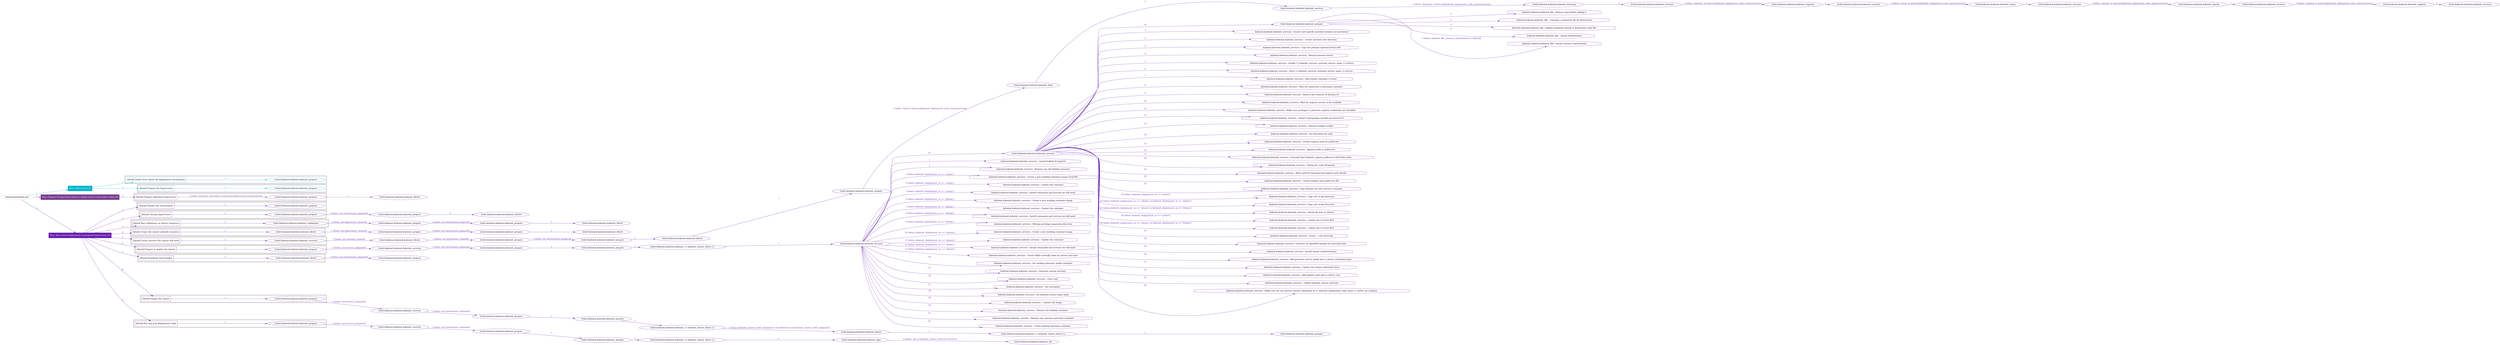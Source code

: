digraph {
	graph [concentrate=true ordering=in rankdir=LR ratio=fill]
	edge [esep=5 sep=10]
	"kubeinit/playbook.yml" [id=root_node style=dotted]
	play_c9a7e753 [label="Play: Initial setup (1)" color="#02b7ca" fontcolor="#ffffff" id=play_c9a7e753 shape=box style=filled tooltip=localhost]
	"kubeinit/playbook.yml" -> play_c9a7e753 [label="1 " color="#02b7ca" fontcolor="#02b7ca" id=edge_22a4cf84 labeltooltip="1 " tooltip="1 "]
	subgraph "kubeinit.kubeinit.kubeinit_prepare" {
		role_32b5db6a [label="[role] kubeinit.kubeinit.kubeinit_prepare" color="#02b7ca" id=role_32b5db6a tooltip="kubeinit.kubeinit.kubeinit_prepare"]
	}
	subgraph "kubeinit.kubeinit.kubeinit_prepare" {
		role_e824f3ed [label="[role] kubeinit.kubeinit.kubeinit_prepare" color="#02b7ca" id=role_e824f3ed tooltip="kubeinit.kubeinit.kubeinit_prepare"]
	}
	subgraph "Play: Initial setup (1)" {
		play_c9a7e753 -> block_ed2a7073 [label=1 color="#02b7ca" fontcolor="#02b7ca" id=edge_025d11c4 labeltooltip=1 tooltip=1]
		subgraph cluster_block_ed2a7073 {
			block_ed2a7073 [label="[block] Gather facts about the deployment environment" color="#02b7ca" id=block_ed2a7073 labeltooltip="Gather facts about the deployment environment" shape=box tooltip="Gather facts about the deployment environment"]
			block_ed2a7073 -> role_32b5db6a [label="1 " color="#02b7ca" fontcolor="#02b7ca" id=edge_879e8c40 labeltooltip="1 " tooltip="1 "]
		}
		play_c9a7e753 -> block_0bb74eaa [label=2 color="#02b7ca" fontcolor="#02b7ca" id=edge_4d66190a labeltooltip=2 tooltip=2]
		subgraph cluster_block_0bb74eaa {
			block_0bb74eaa [label="[block] Prepare the hypervisors" color="#02b7ca" id=block_0bb74eaa labeltooltip="Prepare the hypervisors" shape=box tooltip="Prepare the hypervisors"]
			block_0bb74eaa -> role_e824f3ed [label="1 " color="#02b7ca" fontcolor="#02b7ca" id=edge_94f58400 labeltooltip="1 " tooltip="1 "]
		}
	}
	play_1d9614a9 [label="Play: Prepare all hypervisor hosts to deploy service and cluster nodes (0)" color="#793e8e" fontcolor="#ffffff" id=play_1d9614a9 shape=box style=filled tooltip="Play: Prepare all hypervisor hosts to deploy service and cluster nodes (0)"]
	"kubeinit/playbook.yml" -> play_1d9614a9 [label="2 " color="#793e8e" fontcolor="#793e8e" id=edge_48a839f7 labeltooltip="2 " tooltip="2 "]
	subgraph "kubeinit.kubeinit.kubeinit_libvirt" {
		role_b5c19a79 [label="[role] kubeinit.kubeinit.kubeinit_libvirt" color="#793e8e" id=role_b5c19a79 tooltip="kubeinit.kubeinit.kubeinit_libvirt"]
	}
	subgraph "kubeinit.kubeinit.kubeinit_prepare" {
		role_8b35e257 [label="[role] kubeinit.kubeinit.kubeinit_prepare" color="#793e8e" id=role_8b35e257 tooltip="kubeinit.kubeinit.kubeinit_prepare"]
		role_8b35e257 -> role_b5c19a79 [label="1 " color="#793e8e" fontcolor="#793e8e" id=edge_ac1471c4 labeltooltip="1 " tooltip="1 "]
	}
	subgraph "Play: Prepare all hypervisor hosts to deploy service and cluster nodes (0)" {
		play_1d9614a9 -> block_01bad6a5 [label=1 color="#793e8e" fontcolor="#793e8e" id=edge_16ef8e80 labeltooltip=1 tooltip=1]
		subgraph cluster_block_01bad6a5 {
			block_01bad6a5 [label="[block] Prepare individual hypervisors" color="#793e8e" id=block_01bad6a5 labeltooltip="Prepare individual hypervisors" shape=box tooltip="Prepare individual hypervisors"]
			block_01bad6a5 -> role_8b35e257 [label="1 [when: inventory_hostname in hostvars['kubeinit-facts'].hypervisors]" color="#793e8e" fontcolor="#793e8e" id=edge_beedca5d labeltooltip="1 [when: inventory_hostname in hostvars['kubeinit-facts'].hypervisors]" tooltip="1 [when: inventory_hostname in hostvars['kubeinit-facts'].hypervisors]"]
		}
	}
	play_45fc9db3 [label="Play: Run cluster deployment on prepared hypervisors (1)" color="#671fad" fontcolor="#ffffff" id=play_45fc9db3 shape=box style=filled tooltip=localhost]
	"kubeinit/playbook.yml" -> play_45fc9db3 [label="3 " color="#671fad" fontcolor="#671fad" id=edge_23a81df7 labeltooltip="3 " tooltip="3 "]
	subgraph "kubeinit.kubeinit.kubeinit_prepare" {
		role_1ca0b8ec [label="[role] kubeinit.kubeinit.kubeinit_prepare" color="#671fad" id=role_1ca0b8ec tooltip="kubeinit.kubeinit.kubeinit_prepare"]
	}
	subgraph "kubeinit.kubeinit.kubeinit_libvirt" {
		role_e72a5c79 [label="[role] kubeinit.kubeinit.kubeinit_libvirt" color="#671fad" id=role_e72a5c79 tooltip="kubeinit.kubeinit.kubeinit_libvirt"]
	}
	subgraph "kubeinit.kubeinit.kubeinit_prepare" {
		role_2e097b22 [label="[role] kubeinit.kubeinit.kubeinit_prepare" color="#671fad" id=role_2e097b22 tooltip="kubeinit.kubeinit.kubeinit_prepare"]
		role_2e097b22 -> role_e72a5c79 [label="1 " color="#671fad" fontcolor="#671fad" id=edge_2875ac02 labeltooltip="1 " tooltip="1 "]
	}
	subgraph "kubeinit.kubeinit.kubeinit_prepare" {
		role_42982c76 [label="[role] kubeinit.kubeinit.kubeinit_prepare" color="#671fad" id=role_42982c76 tooltip="kubeinit.kubeinit.kubeinit_prepare"]
		role_42982c76 -> role_2e097b22 [label="1 [when: not environment_prepared]" color="#671fad" fontcolor="#671fad" id=edge_465030a4 labeltooltip="1 [when: not environment_prepared]" tooltip="1 [when: not environment_prepared]"]
	}
	subgraph "kubeinit.kubeinit.kubeinit_libvirt" {
		role_36bc691c [label="[role] kubeinit.kubeinit.kubeinit_libvirt" color="#671fad" id=role_36bc691c tooltip="kubeinit.kubeinit.kubeinit_libvirt"]
	}
	subgraph "kubeinit.kubeinit.kubeinit_prepare" {
		role_b15bdc5d [label="[role] kubeinit.kubeinit.kubeinit_prepare" color="#671fad" id=role_b15bdc5d tooltip="kubeinit.kubeinit.kubeinit_prepare"]
		role_b15bdc5d -> role_36bc691c [label="1 " color="#671fad" fontcolor="#671fad" id=edge_cb0fc59f labeltooltip="1 " tooltip="1 "]
	}
	subgraph "kubeinit.kubeinit.kubeinit_prepare" {
		role_97f2e773 [label="[role] kubeinit.kubeinit.kubeinit_prepare" color="#671fad" id=role_97f2e773 tooltip="kubeinit.kubeinit.kubeinit_prepare"]
		role_97f2e773 -> role_b15bdc5d [label="1 [when: not environment_prepared]" color="#671fad" fontcolor="#671fad" id=edge_fe10c84c labeltooltip="1 [when: not environment_prepared]" tooltip="1 [when: not environment_prepared]"]
	}
	subgraph "kubeinit.kubeinit.kubeinit_validations" {
		role_19acba3b [label="[role] kubeinit.kubeinit.kubeinit_validations" color="#671fad" id=role_19acba3b tooltip="kubeinit.kubeinit.kubeinit_validations"]
		role_19acba3b -> role_97f2e773 [label="1 [when: not hypervisors_cleaned]" color="#671fad" fontcolor="#671fad" id=edge_ac0c2a63 labeltooltip="1 [when: not hypervisors_cleaned]" tooltip="1 [when: not hypervisors_cleaned]"]
	}
	subgraph "kubeinit.kubeinit.kubeinit_libvirt" {
		role_861139e8 [label="[role] kubeinit.kubeinit.kubeinit_libvirt" color="#671fad" id=role_861139e8 tooltip="kubeinit.kubeinit.kubeinit_libvirt"]
	}
	subgraph "kubeinit.kubeinit.kubeinit_prepare" {
		role_fb33d827 [label="[role] kubeinit.kubeinit.kubeinit_prepare" color="#671fad" id=role_fb33d827 tooltip="kubeinit.kubeinit.kubeinit_prepare"]
		role_fb33d827 -> role_861139e8 [label="1 " color="#671fad" fontcolor="#671fad" id=edge_03873b76 labeltooltip="1 " tooltip="1 "]
	}
	subgraph "kubeinit.kubeinit.kubeinit_prepare" {
		role_c06e8167 [label="[role] kubeinit.kubeinit.kubeinit_prepare" color="#671fad" id=role_c06e8167 tooltip="kubeinit.kubeinit.kubeinit_prepare"]
		role_c06e8167 -> role_fb33d827 [label="1 [when: not environment_prepared]" color="#671fad" fontcolor="#671fad" id=edge_543b1e3e labeltooltip="1 [when: not environment_prepared]" tooltip="1 [when: not environment_prepared]"]
	}
	subgraph "kubeinit.kubeinit.kubeinit_libvirt" {
		role_ae6094fd [label="[role] kubeinit.kubeinit.kubeinit_libvirt" color="#671fad" id=role_ae6094fd tooltip="kubeinit.kubeinit.kubeinit_libvirt"]
		role_ae6094fd -> role_c06e8167 [label="1 [when: not hypervisors_cleaned]" color="#671fad" fontcolor="#671fad" id=edge_550b703d labeltooltip="1 [when: not hypervisors_cleaned]" tooltip="1 [when: not hypervisors_cleaned]"]
	}
	subgraph "kubeinit.kubeinit.kubeinit_services" {
		role_6455088c [label="[role] kubeinit.kubeinit.kubeinit_services" color="#671fad" id=role_6455088c tooltip="kubeinit.kubeinit.kubeinit_services"]
	}
	subgraph "kubeinit.kubeinit.kubeinit_registry" {
		role_4a07a0cd [label="[role] kubeinit.kubeinit.kubeinit_registry" color="#671fad" id=role_4a07a0cd tooltip="kubeinit.kubeinit.kubeinit_registry"]
		role_4a07a0cd -> role_6455088c [label="1 " color="#671fad" fontcolor="#671fad" id=edge_0d00ec28 labeltooltip="1 " tooltip="1 "]
	}
	subgraph "kubeinit.kubeinit.kubeinit_services" {
		role_e9b4d753 [label="[role] kubeinit.kubeinit.kubeinit_services" color="#671fad" id=role_e9b4d753 tooltip="kubeinit.kubeinit.kubeinit_services"]
		role_e9b4d753 -> role_4a07a0cd [label="1 [when: 'registry' in hostvars[kubeinit_deployment_node_name].services]" color="#671fad" fontcolor="#671fad" id=edge_0d1e4dde labeltooltip="1 [when: 'registry' in hostvars[kubeinit_deployment_node_name].services]" tooltip="1 [when: 'registry' in hostvars[kubeinit_deployment_node_name].services]"]
	}
	subgraph "kubeinit.kubeinit.kubeinit_apache" {
		role_248563d9 [label="[role] kubeinit.kubeinit.kubeinit_apache" color="#671fad" id=role_248563d9 tooltip="kubeinit.kubeinit.kubeinit_apache"]
		role_248563d9 -> role_e9b4d753 [label="1 " color="#671fad" fontcolor="#671fad" id=edge_f0c1f9a0 labeltooltip="1 " tooltip="1 "]
	}
	subgraph "kubeinit.kubeinit.kubeinit_services" {
		role_66da89ed [label="[role] kubeinit.kubeinit.kubeinit_services" color="#671fad" id=role_66da89ed tooltip="kubeinit.kubeinit.kubeinit_services"]
		role_66da89ed -> role_248563d9 [label="1 [when: 'apache' in hostvars[kubeinit_deployment_node_name].services]" color="#671fad" fontcolor="#671fad" id=edge_9d110d35 labeltooltip="1 [when: 'apache' in hostvars[kubeinit_deployment_node_name].services]" tooltip="1 [when: 'apache' in hostvars[kubeinit_deployment_node_name].services]"]
	}
	subgraph "kubeinit.kubeinit.kubeinit_nexus" {
		role_84040eeb [label="[role] kubeinit.kubeinit.kubeinit_nexus" color="#671fad" id=role_84040eeb tooltip="kubeinit.kubeinit.kubeinit_nexus"]
		role_84040eeb -> role_66da89ed [label="1 " color="#671fad" fontcolor="#671fad" id=edge_f67bc05b labeltooltip="1 " tooltip="1 "]
	}
	subgraph "kubeinit.kubeinit.kubeinit_services" {
		role_f97003d6 [label="[role] kubeinit.kubeinit.kubeinit_services" color="#671fad" id=role_f97003d6 tooltip="kubeinit.kubeinit.kubeinit_services"]
		role_f97003d6 -> role_84040eeb [label="1 [when: 'nexus' in hostvars[kubeinit_deployment_node_name].services]" color="#671fad" fontcolor="#671fad" id=edge_8e3d7877 labeltooltip="1 [when: 'nexus' in hostvars[kubeinit_deployment_node_name].services]" tooltip="1 [when: 'nexus' in hostvars[kubeinit_deployment_node_name].services]"]
	}
	subgraph "kubeinit.kubeinit.kubeinit_haproxy" {
		role_c3d9c337 [label="[role] kubeinit.kubeinit.kubeinit_haproxy" color="#671fad" id=role_c3d9c337 tooltip="kubeinit.kubeinit.kubeinit_haproxy"]
		role_c3d9c337 -> role_f97003d6 [label="1 " color="#671fad" fontcolor="#671fad" id=edge_13af2e58 labeltooltip="1 " tooltip="1 "]
	}
	subgraph "kubeinit.kubeinit.kubeinit_services" {
		role_f26b1158 [label="[role] kubeinit.kubeinit.kubeinit_services" color="#671fad" id=role_f26b1158 tooltip="kubeinit.kubeinit.kubeinit_services"]
		role_f26b1158 -> role_c3d9c337 [label="1 [when: 'haproxy' in hostvars[kubeinit_deployment_node_name].services]" color="#671fad" fontcolor="#671fad" id=edge_2efd942e labeltooltip="1 [when: 'haproxy' in hostvars[kubeinit_deployment_node_name].services]" tooltip="1 [when: 'haproxy' in hostvars[kubeinit_deployment_node_name].services]"]
	}
	subgraph "kubeinit.kubeinit.kubeinit_dnsmasq" {
		role_4faf1ef5 [label="[role] kubeinit.kubeinit.kubeinit_dnsmasq" color="#671fad" id=role_4faf1ef5 tooltip="kubeinit.kubeinit.kubeinit_dnsmasq"]
		role_4faf1ef5 -> role_f26b1158 [label="1 " color="#671fad" fontcolor="#671fad" id=edge_758f457d labeltooltip="1 " tooltip="1 "]
	}
	subgraph "kubeinit.kubeinit.kubeinit_services" {
		role_a0c2ea4c [label="[role] kubeinit.kubeinit.kubeinit_services" color="#671fad" id=role_a0c2ea4c tooltip="kubeinit.kubeinit.kubeinit_services"]
		role_a0c2ea4c -> role_4faf1ef5 [label="1 [when: 'dnsmasq' in hostvars[kubeinit_deployment_node_name].services]" color="#671fad" fontcolor="#671fad" id=edge_160f972c labeltooltip="1 [when: 'dnsmasq' in hostvars[kubeinit_deployment_node_name].services]" tooltip="1 [when: 'dnsmasq' in hostvars[kubeinit_deployment_node_name].services]"]
	}
	subgraph "kubeinit.kubeinit.kubeinit_bind" {
		role_dd0577b7 [label="[role] kubeinit.kubeinit.kubeinit_bind" color="#671fad" id=role_dd0577b7 tooltip="kubeinit.kubeinit.kubeinit_bind"]
		role_dd0577b7 -> role_a0c2ea4c [label="1 " color="#671fad" fontcolor="#671fad" id=edge_546b1786 labeltooltip="1 " tooltip="1 "]
	}
	subgraph "kubeinit.kubeinit.kubeinit_prepare" {
		role_d100639d [label="[role] kubeinit.kubeinit.kubeinit_prepare" color="#671fad" id=role_d100639d tooltip="kubeinit.kubeinit.kubeinit_prepare"]
		role_d100639d -> role_dd0577b7 [label="1 [when: 'bind' in hostvars[kubeinit_deployment_node_name].services]" color="#671fad" fontcolor="#671fad" id=edge_6ba6ddbf labeltooltip="1 [when: 'bind' in hostvars[kubeinit_deployment_node_name].services]" tooltip="1 [when: 'bind' in hostvars[kubeinit_deployment_node_name].services]"]
	}
	subgraph "kubeinit.kubeinit.kubeinit_libvirt" {
		role_2c79829e [label="[role] kubeinit.kubeinit.kubeinit_libvirt" color="#671fad" id=role_2c79829e tooltip="kubeinit.kubeinit.kubeinit_libvirt"]
		role_2c79829e -> role_d100639d [label="1 " color="#671fad" fontcolor="#671fad" id=edge_5d142b70 labeltooltip="1 " tooltip="1 "]
	}
	subgraph "kubeinit.kubeinit.kubeinit_prepare" {
		role_8bdacea9 [label="[role] kubeinit.kubeinit.kubeinit_prepare" color="#671fad" id=role_8bdacea9 tooltip="kubeinit.kubeinit.kubeinit_prepare"]
		role_8bdacea9 -> role_2c79829e [label="1 " color="#671fad" fontcolor="#671fad" id=edge_14ee55b0 labeltooltip="1 " tooltip="1 "]
	}
	subgraph "kubeinit.kubeinit.kubeinit_prepare" {
		role_706846ec [label="[role] kubeinit.kubeinit.kubeinit_prepare" color="#671fad" id=role_706846ec tooltip="kubeinit.kubeinit.kubeinit_prepare"]
		role_706846ec -> role_8bdacea9 [label="1 [when: not environment_prepared]" color="#671fad" fontcolor="#671fad" id=edge_5ee22032 labeltooltip="1 [when: not environment_prepared]" tooltip="1 [when: not environment_prepared]"]
	}
	subgraph "kubeinit.kubeinit.kubeinit_libvirt" {
		role_24b1a3c5 [label="[role] kubeinit.kubeinit.kubeinit_libvirt" color="#671fad" id=role_24b1a3c5 tooltip="kubeinit.kubeinit.kubeinit_libvirt"]
		role_24b1a3c5 -> role_706846ec [label="1 [when: not hypervisors_cleaned]" color="#671fad" fontcolor="#671fad" id=edge_a6350ea6 labeltooltip="1 [when: not hypervisors_cleaned]" tooltip="1 [when: not hypervisors_cleaned]"]
	}
	subgraph "kubeinit.kubeinit.kubeinit_services" {
		role_4b454cde [label="[role] kubeinit.kubeinit.kubeinit_services" color="#671fad" id=role_4b454cde tooltip="kubeinit.kubeinit.kubeinit_services"]
		role_4b454cde -> role_24b1a3c5 [label="1 [when: not network_created]" color="#671fad" fontcolor="#671fad" id=edge_b03ad58d labeltooltip="1 [when: not network_created]" tooltip="1 [when: not network_created]"]
	}
	subgraph "kubeinit.kubeinit.kubeinit_prepare" {
		role_5b700eeb [label="[role] kubeinit.kubeinit.kubeinit_prepare" color="#671fad" id=role_5b700eeb tooltip="kubeinit.kubeinit.kubeinit_prepare"]
		task_f63a5389 [label="kubeinit.kubeinit.kubeinit_k8s : Remove repo before adding it" color="#671fad" id=task_f63a5389 shape=octagon tooltip="kubeinit.kubeinit.kubeinit_k8s : Remove repo before adding it"]
		role_5b700eeb -> task_f63a5389 [label="1 " color="#671fad" fontcolor="#671fad" id=edge_537f2b90 labeltooltip="1 " tooltip="1 "]
		task_8e81195a [label="kubeinit.kubeinit.kubeinit_k8s : Creating a repository file for Kubernetes" color="#671fad" id=task_8e81195a shape=octagon tooltip="kubeinit.kubeinit.kubeinit_k8s : Creating a repository file for Kubernetes"]
		role_5b700eeb -> task_8e81195a [label="2 " color="#671fad" fontcolor="#671fad" id=edge_d69f448f labeltooltip="2 " tooltip="2 "]
		task_0b43e73b [label="kubeinit.kubeinit.kubeinit_k8s : Adding repository details in Kubernetes repo file." color="#671fad" id=task_0b43e73b shape=octagon tooltip="kubeinit.kubeinit.kubeinit_k8s : Adding repository details in Kubernetes repo file."]
		role_5b700eeb -> task_0b43e73b [label="3 " color="#671fad" fontcolor="#671fad" id=edge_221f8094 labeltooltip="3 " tooltip="3 "]
		task_e1eef5ec [label="kubeinit.kubeinit.kubeinit_k8s : Install requirements" color="#671fad" id=task_e1eef5ec shape=octagon tooltip="kubeinit.kubeinit.kubeinit_k8s : Install requirements"]
		role_5b700eeb -> task_e1eef5ec [label="4 " color="#671fad" fontcolor="#671fad" id=edge_d72ce08d labeltooltip="4 " tooltip="4 "]
		task_7658b1eb [label="kubeinit.kubeinit.kubeinit_k8s : Install common requirements" color="#671fad" id=task_7658b1eb shape=octagon tooltip="kubeinit.kubeinit.kubeinit_k8s : Install common requirements"]
		role_5b700eeb -> task_7658b1eb [label="5 [when: kubeinit_k8s_common_dependencies is defined]" color="#671fad" fontcolor="#671fad" id=edge_6da26f66 labeltooltip="5 [when: kubeinit_k8s_common_dependencies is defined]" tooltip="5 [when: kubeinit_k8s_common_dependencies is defined]"]
	}
	subgraph "kubeinit.kubeinit.kubeinit_services" {
		role_f53e4368 [label="[role] kubeinit.kubeinit.kubeinit_services" color="#671fad" id=role_f53e4368 tooltip="kubeinit.kubeinit.kubeinit_services"]
		task_654e35fb [label="kubeinit.kubeinit.kubeinit_services : Ensure user specific systemd instance are persistent" color="#671fad" id=task_654e35fb shape=octagon tooltip="kubeinit.kubeinit.kubeinit_services : Ensure user specific systemd instance are persistent"]
		role_f53e4368 -> task_654e35fb [label="1 " color="#671fad" fontcolor="#671fad" id=edge_7aae2ef7 labeltooltip="1 " tooltip="1 "]
		task_77fef78a [label="kubeinit.kubeinit.kubeinit_services : Create systemd user directory" color="#671fad" id=task_77fef78a shape=octagon tooltip="kubeinit.kubeinit.kubeinit_services : Create systemd user directory"]
		role_f53e4368 -> task_77fef78a [label="2 " color="#671fad" fontcolor="#671fad" id=edge_0faaf194 labeltooltip="2 " tooltip="2 "]
		task_57d9d01e [label="kubeinit.kubeinit.kubeinit_services : Copy the podman systemd service file" color="#671fad" id=task_57d9d01e shape=octagon tooltip="kubeinit.kubeinit.kubeinit_services : Copy the podman systemd service file"]
		role_f53e4368 -> task_57d9d01e [label="3 " color="#671fad" fontcolor="#671fad" id=edge_db67eeca labeltooltip="3 " tooltip="3 "]
		task_7f7be9b6 [label="kubeinit.kubeinit.kubeinit_services : Reload systemd service" color="#671fad" id=task_7f7be9b6 shape=octagon tooltip="kubeinit.kubeinit.kubeinit_services : Reload systemd service"]
		role_f53e4368 -> task_7f7be9b6 [label="4 " color="#671fad" fontcolor="#671fad" id=edge_77df21ee labeltooltip="4 " tooltip="4 "]
		task_7595dc0a [label="kubeinit.kubeinit.kubeinit_services : Enable {{ kubeinit_services_systemd_service_name }}.service" color="#671fad" id=task_7595dc0a shape=octagon tooltip="kubeinit.kubeinit.kubeinit_services : Enable {{ kubeinit_services_systemd_service_name }}.service"]
		role_f53e4368 -> task_7595dc0a [label="5 " color="#671fad" fontcolor="#671fad" id=edge_855331ea labeltooltip="5 " tooltip="5 "]
		task_8416086b [label="kubeinit.kubeinit.kubeinit_services : Start {{ kubeinit_services_systemd_service_name }}.service" color="#671fad" id=task_8416086b shape=octagon tooltip="kubeinit.kubeinit.kubeinit_services : Start {{ kubeinit_services_systemd_service_name }}.service"]
		role_f53e4368 -> task_8416086b [label="6 " color="#671fad" fontcolor="#671fad" id=edge_5406960b labeltooltip="6 " tooltip="6 "]
		task_c3e205f1 [label="kubeinit.kubeinit.kubeinit_services : Add remote container to hosts" color="#671fad" id=task_c3e205f1 shape=octagon tooltip="kubeinit.kubeinit.kubeinit_services : Add remote container to hosts"]
		role_f53e4368 -> task_c3e205f1 [label="7 " color="#671fad" fontcolor="#671fad" id=edge_29fc2082 labeltooltip="7 " tooltip="7 "]
		task_e0b92f7b [label="kubeinit.kubeinit.kubeinit_services : Wait for connection to provision container" color="#671fad" id=task_e0b92f7b shape=octagon tooltip="kubeinit.kubeinit.kubeinit_services : Wait for connection to provision container"]
		role_f53e4368 -> task_e0b92f7b [label="8 " color="#671fad" fontcolor="#671fad" id=edge_64a52390 labeltooltip="8 " tooltip="8 "]
		task_e40053b0 [label="kubeinit.kubeinit.kubeinit_services : Read in the contents of domain.crt" color="#671fad" id=task_e40053b0 shape=octagon tooltip="kubeinit.kubeinit.kubeinit_services : Read in the contents of domain.crt"]
		role_f53e4368 -> task_e40053b0 [label="9 " color="#671fad" fontcolor="#671fad" id=edge_fb95bf79 labeltooltip="9 " tooltip="9 "]
		task_d8c4ddcb [label="kubeinit.kubeinit.kubeinit_services : Wait for registry service to be available" color="#671fad" id=task_d8c4ddcb shape=octagon tooltip="kubeinit.kubeinit.kubeinit_services : Wait for registry service to be available"]
		role_f53e4368 -> task_d8c4ddcb [label="10 " color="#671fad" fontcolor="#671fad" id=edge_4cd995bd labeltooltip="10 " tooltip="10 "]
		task_d0c6259c [label="kubeinit.kubeinit.kubeinit_services : Make sure packages to generate registry credentials are installed" color="#671fad" id=task_d0c6259c shape=octagon tooltip="kubeinit.kubeinit.kubeinit_services : Make sure packages to generate registry credentials are installed"]
		role_f53e4368 -> task_d0c6259c [label="11 " color="#671fad" fontcolor="#671fad" id=edge_6cf5d149 labeltooltip="11 " tooltip="11 "]
		task_e724b068 [label="kubeinit.kubeinit.kubeinit_services : Install cryptography, passlib and nexus3-cli" color="#671fad" id=task_e724b068 shape=octagon tooltip="kubeinit.kubeinit.kubeinit_services : Install cryptography, passlib and nexus3-cli"]
		role_f53e4368 -> task_e724b068 [label="12 " color="#671fad" fontcolor="#671fad" id=edge_1f1341d1 labeltooltip="12 " tooltip="12 "]
		task_42c538f7 [label="kubeinit.kubeinit.kubeinit_services : Remove nologin marker" color="#671fad" id=task_42c538f7 shape=octagon tooltip="kubeinit.kubeinit.kubeinit_services : Remove nologin marker"]
		role_f53e4368 -> task_42c538f7 [label="13 " color="#671fad" fontcolor="#671fad" id=edge_3ab9aeb8 labeltooltip="13 " tooltip="13 "]
		task_0eae59a2 [label="kubeinit.kubeinit.kubeinit_services : Set disconnected_auth" color="#671fad" id=task_0eae59a2 shape=octagon tooltip="kubeinit.kubeinit.kubeinit_services : Set disconnected_auth"]
		role_f53e4368 -> task_0eae59a2 [label="14 " color="#671fad" fontcolor="#671fad" id=edge_2f6f2f0d labeltooltip="14 " tooltip="14 "]
		task_7fcc1bb0 [label="kubeinit.kubeinit.kubeinit_services : Create registry auth for pullsecret" color="#671fad" id=task_7fcc1bb0 shape=octagon tooltip="kubeinit.kubeinit.kubeinit_services : Create registry auth for pullsecret"]
		role_f53e4368 -> task_7fcc1bb0 [label="15 " color="#671fad" fontcolor="#671fad" id=edge_2adc55f9 labeltooltip="15 " tooltip="15 "]
		task_c64e4cda [label="kubeinit.kubeinit.kubeinit_services : Append auths to pullsecret" color="#671fad" id=task_c64e4cda shape=octagon tooltip="kubeinit.kubeinit.kubeinit_services : Append auths to pullsecret"]
		role_f53e4368 -> task_c64e4cda [label="16 " color="#671fad" fontcolor="#671fad" id=edge_340c729c labeltooltip="16 " tooltip="16 "]
		task_db578451 [label="kubeinit.kubeinit.kubeinit_services : Override final kubeinit_registry_pullsecret with both auths" color="#671fad" id=task_db578451 shape=octagon tooltip="kubeinit.kubeinit.kubeinit_services : Override final kubeinit_registry_pullsecret with both auths"]
		role_f53e4368 -> task_db578451 [label="17 " color="#671fad" fontcolor="#671fad" id=edge_6c9c64f5 labeltooltip="17 " tooltip="17 "]
		task_680c9c70 [label="kubeinit.kubeinit.kubeinit_services : Debug the creds dictionary" color="#671fad" id=task_680c9c70 shape=octagon tooltip="kubeinit.kubeinit.kubeinit_services : Debug the creds dictionary"]
		role_f53e4368 -> task_680c9c70 [label="18 " color="#671fad" fontcolor="#671fad" id=edge_212a1488 labeltooltip="18 " tooltip="18 "]
		task_674ac128 [label="kubeinit.kubeinit.kubeinit_services : Write auth for disconnected registry auth details" color="#671fad" id=task_674ac128 shape=octagon tooltip="kubeinit.kubeinit.kubeinit_services : Write auth for disconnected registry auth details"]
		role_f53e4368 -> task_674ac128 [label="19 " color="#671fad" fontcolor="#671fad" id=edge_8d483989 labeltooltip="19 " tooltip="19 "]
		task_dff0c9af [label="kubeinit.kubeinit.kubeinit_services : Create registry auth pullsecret file" color="#671fad" id=task_dff0c9af shape=octagon tooltip="kubeinit.kubeinit.kubeinit_services : Create registry auth pullsecret file"]
		role_f53e4368 -> task_dff0c9af [label="20 " color="#671fad" fontcolor="#671fad" id=edge_68f41269 labeltooltip="20 " tooltip="20 "]
		task_adebe6b3 [label="kubeinit.kubeinit.kubeinit_services : Copy domain cert into services container" color="#671fad" id=task_adebe6b3 shape=octagon tooltip="kubeinit.kubeinit.kubeinit_services : Copy domain cert into services container"]
		role_f53e4368 -> task_adebe6b3 [label="21 " color="#671fad" fontcolor="#671fad" id=edge_282b666c labeltooltip="21 " tooltip="21 "]
		task_0cc8cc75 [label="kubeinit.kubeinit.kubeinit_services : Copy cert to pki directory" color="#671fad" id=task_0cc8cc75 shape=octagon tooltip="kubeinit.kubeinit.kubeinit_services : Copy cert to pki directory"]
		role_f53e4368 -> task_0cc8cc75 [label="22 [when: kubeinit_deployment_os == 'centos']" color="#671fad" fontcolor="#671fad" id=edge_ecdd0e8e labeltooltip="22 [when: kubeinit_deployment_os == 'centos']" tooltip="22 [when: kubeinit_deployment_os == 'centos']"]
		task_7104f785 [label="kubeinit.kubeinit.kubeinit_services : Copy cert to pki directory" color="#671fad" id=task_7104f785 shape=octagon tooltip="kubeinit.kubeinit.kubeinit_services : Copy cert to pki directory"]
		role_f53e4368 -> task_7104f785 [label="23 [when: kubeinit_deployment_os == 'ubuntu' or kubeinit_deployment_os == 'debian']" color="#671fad" fontcolor="#671fad" id=edge_8b4e3c71 labeltooltip="23 [when: kubeinit_deployment_os == 'ubuntu' or kubeinit_deployment_os == 'debian']" tooltip="23 [when: kubeinit_deployment_os == 'ubuntu' or kubeinit_deployment_os == 'debian']"]
		task_21f66de9 [label="kubeinit.kubeinit.kubeinit_services : Install all certs in ubuntu" color="#671fad" id=task_21f66de9 shape=octagon tooltip="kubeinit.kubeinit.kubeinit_services : Install all certs in ubuntu"]
		role_f53e4368 -> task_21f66de9 [label="24 [when: kubeinit_deployment_os == 'ubuntu' or kubeinit_deployment_os == 'debian']" color="#671fad" fontcolor="#671fad" id=edge_d923a310 labeltooltip="24 [when: kubeinit_deployment_os == 'ubuntu' or kubeinit_deployment_os == 'debian']" tooltip="24 [when: kubeinit_deployment_os == 'ubuntu' or kubeinit_deployment_os == 'debian']"]
		task_a779d868 [label="kubeinit.kubeinit.kubeinit_services : Update the CA trust files" color="#671fad" id=task_a779d868 shape=octagon tooltip="kubeinit.kubeinit.kubeinit_services : Update the CA trust files"]
		role_f53e4368 -> task_a779d868 [label="25 [when: kubeinit_deployment_os == 'centos']" color="#671fad" fontcolor="#671fad" id=edge_6da5addb labeltooltip="25 [when: kubeinit_deployment_os == 'centos']" tooltip="25 [when: kubeinit_deployment_os == 'centos']"]
		task_80e2a619 [label="kubeinit.kubeinit.kubeinit_services : Update the CA trust files" color="#671fad" id=task_80e2a619 shape=octagon tooltip="kubeinit.kubeinit.kubeinit_services : Update the CA trust files"]
		role_f53e4368 -> task_80e2a619 [label="26 [when: kubeinit_deployment_os == 'ubuntu' or kubeinit_deployment_os == 'debian']" color="#671fad" fontcolor="#671fad" id=edge_283f73b0 labeltooltip="26 [when: kubeinit_deployment_os == 'ubuntu' or kubeinit_deployment_os == 'debian']" tooltip="26 [when: kubeinit_deployment_os == 'ubuntu' or kubeinit_deployment_os == 'debian']"]
		task_528b3fee [label="kubeinit.kubeinit.kubeinit_services : Create ~/.ssh directory" color="#671fad" id=task_528b3fee shape=octagon tooltip="kubeinit.kubeinit.kubeinit_services : Create ~/.ssh directory"]
		role_f53e4368 -> task_528b3fee [label="27 " color="#671fad" fontcolor="#671fad" id=edge_44102a1f labeltooltip="27 " tooltip="27 "]
		task_16693fe1 [label="kubeinit.kubeinit.kubeinit_services : Generate an OpenSSH keypair for provision host" color="#671fad" id=task_16693fe1 shape=octagon tooltip="kubeinit.kubeinit.kubeinit_services : Generate an OpenSSH keypair for provision host"]
		role_f53e4368 -> task_16693fe1 [label="28 " color="#671fad" fontcolor="#671fad" id=edge_609520d3 labeltooltip="28 " tooltip="28 "]
		task_435619ee [label="kubeinit.kubeinit.kubeinit_services : Install cluster authorized keys" color="#671fad" id=task_435619ee shape=octagon tooltip="kubeinit.kubeinit.kubeinit_services : Install cluster authorized keys"]
		role_f53e4368 -> task_435619ee [label="29 " color="#671fad" fontcolor="#671fad" id=edge_917b78a7 labeltooltip="29 " tooltip="29 "]
		task_862027a8 [label="kubeinit.kubeinit.kubeinit_services : Add provision service public key to cluster authorized_keys" color="#671fad" id=task_862027a8 shape=octagon tooltip="kubeinit.kubeinit.kubeinit_services : Add provision service public key to cluster authorized_keys"]
		role_f53e4368 -> task_862027a8 [label="30 " color="#671fad" fontcolor="#671fad" id=edge_bdaebda9 labeltooltip="30 " tooltip="30 "]
		task_7749752b [label="kubeinit.kubeinit.kubeinit_services : Update the cluster authorized_keys" color="#671fad" id=task_7749752b shape=octagon tooltip="kubeinit.kubeinit.kubeinit_services : Update the cluster authorized_keys"]
		role_f53e4368 -> task_7749752b [label="31 " color="#671fad" fontcolor="#671fad" id=edge_9c4106fc labeltooltip="31 " tooltip="31 "]
		task_1faff820 [label="kubeinit.kubeinit.kubeinit_services : Add registry auth info to cluster vars" color="#671fad" id=task_1faff820 shape=octagon tooltip="kubeinit.kubeinit.kubeinit_services : Add registry auth info to cluster vars"]
		role_f53e4368 -> task_1faff820 [label="32 " color="#671fad" fontcolor="#671fad" id=edge_3fa0d9e4 labeltooltip="32 " tooltip="32 "]
		task_0a1a773e [label="kubeinit.kubeinit.kubeinit_services : Update kubeinit_cluster_hostvars" color="#671fad" id=task_0a1a773e shape=octagon tooltip="kubeinit.kubeinit.kubeinit_services : Update kubeinit_cluster_hostvars"]
		role_f53e4368 -> task_0a1a773e [label="33 " color="#671fad" fontcolor="#671fad" id=edge_cd721eb5 labeltooltip="33 " tooltip="33 "]
		task_b9b18021 [label="kubeinit.kubeinit.kubeinit_services : Make sure we can execute remote commands on {{ kubeinit_deployment_node_name }} before we continue" color="#671fad" id=task_b9b18021 shape=octagon tooltip="kubeinit.kubeinit.kubeinit_services : Make sure we can execute remote commands on {{ kubeinit_deployment_node_name }} before we continue"]
		role_f53e4368 -> task_b9b18021 [label="34 " color="#671fad" fontcolor="#671fad" id=edge_18ca6a8c labeltooltip="34 " tooltip="34 "]
		role_f53e4368 -> role_5b700eeb [label="35 " color="#671fad" fontcolor="#671fad" id=edge_c434424b labeltooltip="35 " tooltip="35 "]
	}
	subgraph "kubeinit.kubeinit.kubeinit_services" {
		role_b4dbac2f [label="[role] kubeinit.kubeinit.kubeinit_services" color="#671fad" id=role_b4dbac2f tooltip="kubeinit.kubeinit.kubeinit_services"]
		task_cca5cd2b [label="kubeinit.kubeinit.kubeinit_services : Install buildah if required" color="#671fad" id=task_cca5cd2b shape=octagon tooltip="kubeinit.kubeinit.kubeinit_services : Install buildah if required"]
		role_b4dbac2f -> task_cca5cd2b [label="1 " color="#671fad" fontcolor="#671fad" id=edge_a9765d3d labeltooltip="1 " tooltip="1 "]
		task_d42618b8 [label="kubeinit.kubeinit.kubeinit_services : Remove any old buildah container" color="#671fad" id=task_d42618b8 shape=octagon tooltip="kubeinit.kubeinit.kubeinit_services : Remove any old buildah container"]
		role_b4dbac2f -> task_d42618b8 [label="2 " color="#671fad" fontcolor="#671fad" id=edge_5eaddb95 labeltooltip="2 " tooltip="2 "]
		task_659ef847 [label="kubeinit.kubeinit.kubeinit_services : Create a new working container image (CentOS)" color="#671fad" id=task_659ef847 shape=octagon tooltip="kubeinit.kubeinit.kubeinit_services : Create a new working container image (CentOS)"]
		role_b4dbac2f -> task_659ef847 [label="3 [when: kubeinit_deployment_os == 'centos']" color="#671fad" fontcolor="#671fad" id=edge_0403ad5c labeltooltip="3 [when: kubeinit_deployment_os == 'centos']" tooltip="3 [when: kubeinit_deployment_os == 'centos']"]
		task_90394861 [label="kubeinit.kubeinit.kubeinit_services : Update the container" color="#671fad" id=task_90394861 shape=octagon tooltip="kubeinit.kubeinit.kubeinit_services : Update the container"]
		role_b4dbac2f -> task_90394861 [label="4 [when: kubeinit_deployment_os == 'centos']" color="#671fad" fontcolor="#671fad" id=edge_a2b43e8b labeltooltip="4 [when: kubeinit_deployment_os == 'centos']" tooltip="4 [when: kubeinit_deployment_os == 'centos']"]
		task_17d10e5e [label="kubeinit.kubeinit.kubeinit_services : Install commands and services we will need" color="#671fad" id=task_17d10e5e shape=octagon tooltip="kubeinit.kubeinit.kubeinit_services : Install commands and services we will need"]
		role_b4dbac2f -> task_17d10e5e [label="5 [when: kubeinit_deployment_os == 'centos']" color="#671fad" fontcolor="#671fad" id=edge_5ccaed64 labeltooltip="5 [when: kubeinit_deployment_os == 'centos']" tooltip="5 [when: kubeinit_deployment_os == 'centos']"]
		task_1f499a8a [label="kubeinit.kubeinit.kubeinit_services : Create a new working container image" color="#671fad" id=task_1f499a8a shape=octagon tooltip="kubeinit.kubeinit.kubeinit_services : Create a new working container image"]
		role_b4dbac2f -> task_1f499a8a [label="6 [when: kubeinit_deployment_os == 'debian']" color="#671fad" fontcolor="#671fad" id=edge_98862ea1 labeltooltip="6 [when: kubeinit_deployment_os == 'debian']" tooltip="6 [when: kubeinit_deployment_os == 'debian']"]
		task_ec4e0e3a [label="kubeinit.kubeinit.kubeinit_services : Update the container" color="#671fad" id=task_ec4e0e3a shape=octagon tooltip="kubeinit.kubeinit.kubeinit_services : Update the container"]
		role_b4dbac2f -> task_ec4e0e3a [label="7 [when: kubeinit_deployment_os == 'debian']" color="#671fad" fontcolor="#671fad" id=edge_a6cfdc4a labeltooltip="7 [when: kubeinit_deployment_os == 'debian']" tooltip="7 [when: kubeinit_deployment_os == 'debian']"]
		task_cd36ad4f [label="kubeinit.kubeinit.kubeinit_services : Install commands and services we will need" color="#671fad" id=task_cd36ad4f shape=octagon tooltip="kubeinit.kubeinit.kubeinit_services : Install commands and services we will need"]
		role_b4dbac2f -> task_cd36ad4f [label="8 [when: kubeinit_deployment_os == 'debian']" color="#671fad" fontcolor="#671fad" id=edge_06e87658 labeltooltip="8 [when: kubeinit_deployment_os == 'debian']" tooltip="8 [when: kubeinit_deployment_os == 'debian']"]
		task_12976c27 [label="kubeinit.kubeinit.kubeinit_services : Missing privilege separation directory" color="#671fad" id=task_12976c27 shape=octagon tooltip="kubeinit.kubeinit.kubeinit_services : Missing privilege separation directory"]
		role_b4dbac2f -> task_12976c27 [label="9 [when: kubeinit_deployment_os == 'debian']" color="#671fad" fontcolor="#671fad" id=edge_3929572e labeltooltip="9 [when: kubeinit_deployment_os == 'debian']" tooltip="9 [when: kubeinit_deployment_os == 'debian']"]
		task_50a96e32 [label="kubeinit.kubeinit.kubeinit_services : Create a new working container image" color="#671fad" id=task_50a96e32 shape=octagon tooltip="kubeinit.kubeinit.kubeinit_services : Create a new working container image"]
		role_b4dbac2f -> task_50a96e32 [label="10 [when: kubeinit_deployment_os == 'ubuntu']" color="#671fad" fontcolor="#671fad" id=edge_a85ab3ea labeltooltip="10 [when: kubeinit_deployment_os == 'ubuntu']" tooltip="10 [when: kubeinit_deployment_os == 'ubuntu']"]
		task_075ff604 [label="kubeinit.kubeinit.kubeinit_services : Update the container" color="#671fad" id=task_075ff604 shape=octagon tooltip="kubeinit.kubeinit.kubeinit_services : Update the container"]
		role_b4dbac2f -> task_075ff604 [label="11 [when: kubeinit_deployment_os == 'ubuntu']" color="#671fad" fontcolor="#671fad" id=edge_1848f518 labeltooltip="11 [when: kubeinit_deployment_os == 'ubuntu']" tooltip="11 [when: kubeinit_deployment_os == 'ubuntu']"]
		task_d729b501 [label="kubeinit.kubeinit.kubeinit_services : Install commands and services we will need" color="#671fad" id=task_d729b501 shape=octagon tooltip="kubeinit.kubeinit.kubeinit_services : Install commands and services we will need"]
		role_b4dbac2f -> task_d729b501 [label="12 [when: kubeinit_deployment_os == 'ubuntu']" color="#671fad" fontcolor="#671fad" id=edge_3e6040c6 labeltooltip="12 [when: kubeinit_deployment_os == 'ubuntu']" tooltip="12 [when: kubeinit_deployment_os == 'ubuntu']"]
		task_673b76b8 [label="kubeinit.kubeinit.kubeinit_services : Create folder normally done by service ssh start" color="#671fad" id=task_673b76b8 shape=octagon tooltip="kubeinit.kubeinit.kubeinit_services : Create folder normally done by service ssh start"]
		role_b4dbac2f -> task_673b76b8 [label="13 [when: kubeinit_deployment_os == 'ubuntu']" color="#671fad" fontcolor="#671fad" id=edge_17781d8e labeltooltip="13 [when: kubeinit_deployment_os == 'ubuntu']" tooltip="13 [when: kubeinit_deployment_os == 'ubuntu']"]
		task_27bf0a7d [label="kubeinit.kubeinit.kubeinit_services : Set working directory inside container" color="#671fad" id=task_27bf0a7d shape=octagon tooltip="kubeinit.kubeinit.kubeinit_services : Set working directory inside container"]
		role_b4dbac2f -> task_27bf0a7d [label="14 " color="#671fad" fontcolor="#671fad" id=edge_8532f684 labeltooltip="14 " tooltip="14 "]
		task_ff2efd24 [label="kubeinit.kubeinit.kubeinit_services : Generate system ssh keys" color="#671fad" id=task_ff2efd24 shape=octagon tooltip="kubeinit.kubeinit.kubeinit_services : Generate system ssh keys"]
		role_b4dbac2f -> task_ff2efd24 [label="15 " color="#671fad" fontcolor="#671fad" id=edge_46693bcb labeltooltip="15 " tooltip="15 "]
		task_722d135e [label="kubeinit.kubeinit.kubeinit_services : Clear cmd" color="#671fad" id=task_722d135e shape=octagon tooltip="kubeinit.kubeinit.kubeinit_services : Clear cmd"]
		role_b4dbac2f -> task_722d135e [label="16 " color="#671fad" fontcolor="#671fad" id=edge_b8d456fe labeltooltip="16 " tooltip="16 "]
		task_8f08f3d5 [label="kubeinit.kubeinit.kubeinit_services : Set entrypoint" color="#671fad" id=task_8f08f3d5 shape=octagon tooltip="kubeinit.kubeinit.kubeinit_services : Set entrypoint"]
		role_b4dbac2f -> task_8f08f3d5 [label="17 " color="#671fad" fontcolor="#671fad" id=edge_1d059a58 labeltooltip="17 " tooltip="17 "]
		task_a6e2d4a6 [label="kubeinit.kubeinit.kubeinit_services : Set kubeinit-cluster-name label" color="#671fad" id=task_a6e2d4a6 shape=octagon tooltip="kubeinit.kubeinit.kubeinit_services : Set kubeinit-cluster-name label"]
		role_b4dbac2f -> task_a6e2d4a6 [label="18 " color="#671fad" fontcolor="#671fad" id=edge_d7db2937 labeltooltip="18 " tooltip="18 "]
		task_58a37cac [label="kubeinit.kubeinit.kubeinit_services : Commit the image" color="#671fad" id=task_58a37cac shape=octagon tooltip="kubeinit.kubeinit.kubeinit_services : Commit the image"]
		role_b4dbac2f -> task_58a37cac [label="19 " color="#671fad" fontcolor="#671fad" id=edge_ab0cacce labeltooltip="19 " tooltip="19 "]
		task_89020ca6 [label="kubeinit.kubeinit.kubeinit_services : Remove the buildah container" color="#671fad" id=task_89020ca6 shape=octagon tooltip="kubeinit.kubeinit.kubeinit_services : Remove the buildah container"]
		role_b4dbac2f -> task_89020ca6 [label="20 " color="#671fad" fontcolor="#671fad" id=edge_f7121019 labeltooltip="20 " tooltip="20 "]
		task_b0b74991 [label="kubeinit.kubeinit.kubeinit_services : Remove any previous provision container" color="#671fad" id=task_b0b74991 shape=octagon tooltip="kubeinit.kubeinit.kubeinit_services : Remove any previous provision container"]
		role_b4dbac2f -> task_b0b74991 [label="21 " color="#671fad" fontcolor="#671fad" id=edge_407ccb91 labeltooltip="21 " tooltip="21 "]
		task_1a9c86e4 [label="kubeinit.kubeinit.kubeinit_services : Create podman provision container" color="#671fad" id=task_1a9c86e4 shape=octagon tooltip="kubeinit.kubeinit.kubeinit_services : Create podman provision container"]
		role_b4dbac2f -> task_1a9c86e4 [label="22 " color="#671fad" fontcolor="#671fad" id=edge_0b02698d labeltooltip="22 " tooltip="22 "]
		role_b4dbac2f -> role_f53e4368 [label="23 " color="#671fad" fontcolor="#671fad" id=edge_2974fdce labeltooltip="23 " tooltip="23 "]
	}
	subgraph "kubeinit.kubeinit.kubeinit_{{ kubeinit_cluster_distro }}" {
		role_de780384 [label="[role] kubeinit.kubeinit.kubeinit_{{ kubeinit_cluster_distro }}" color="#671fad" id=role_de780384 tooltip="kubeinit.kubeinit.kubeinit_{{ kubeinit_cluster_distro }}"]
		role_de780384 -> role_b4dbac2f [label="1 " color="#671fad" fontcolor="#671fad" id=edge_a9061f47 labeltooltip="1 " tooltip="1 "]
	}
	subgraph "kubeinit.kubeinit.kubeinit_prepare" {
		role_52bd08e6 [label="[role] kubeinit.kubeinit.kubeinit_prepare" color="#671fad" id=role_52bd08e6 tooltip="kubeinit.kubeinit.kubeinit_prepare"]
		role_52bd08e6 -> role_de780384 [label="1 " color="#671fad" fontcolor="#671fad" id=edge_291f0db7 labeltooltip="1 " tooltip="1 "]
	}
	subgraph "kubeinit.kubeinit.kubeinit_prepare" {
		role_4f97ff56 [label="[role] kubeinit.kubeinit.kubeinit_prepare" color="#671fad" id=role_4f97ff56 tooltip="kubeinit.kubeinit.kubeinit_prepare"]
		role_4f97ff56 -> role_52bd08e6 [label="1 " color="#671fad" fontcolor="#671fad" id=edge_0e3f4759 labeltooltip="1 " tooltip="1 "]
	}
	subgraph "kubeinit.kubeinit.kubeinit_services" {
		role_b3385e1b [label="[role] kubeinit.kubeinit.kubeinit_services" color="#671fad" id=role_b3385e1b tooltip="kubeinit.kubeinit.kubeinit_services"]
		role_b3385e1b -> role_4f97ff56 [label="1 [when: not environment_prepared]" color="#671fad" fontcolor="#671fad" id=edge_890f9f69 labeltooltip="1 [when: not environment_prepared]" tooltip="1 [when: not environment_prepared]"]
	}
	subgraph "kubeinit.kubeinit.kubeinit_prepare" {
		role_8d8515d9 [label="[role] kubeinit.kubeinit.kubeinit_prepare" color="#671fad" id=role_8d8515d9 tooltip="kubeinit.kubeinit.kubeinit_prepare"]
		role_8d8515d9 -> role_b3385e1b [label="1 [when: not services_prepared]" color="#671fad" fontcolor="#671fad" id=edge_1a0e3630 labeltooltip="1 [when: not services_prepared]" tooltip="1 [when: not services_prepared]"]
	}
	subgraph "kubeinit.kubeinit.kubeinit_prepare" {
		role_fc13a7cb [label="[role] kubeinit.kubeinit.kubeinit_prepare" color="#671fad" id=role_fc13a7cb tooltip="kubeinit.kubeinit.kubeinit_prepare"]
	}
	subgraph "kubeinit.kubeinit.kubeinit_libvirt" {
		role_9470011d [label="[role] kubeinit.kubeinit.kubeinit_libvirt" color="#671fad" id=role_9470011d tooltip="kubeinit.kubeinit.kubeinit_libvirt"]
		role_9470011d -> role_fc13a7cb [label="1 [when: not environment_prepared]" color="#671fad" fontcolor="#671fad" id=edge_fe83f97d labeltooltip="1 [when: not environment_prepared]" tooltip="1 [when: not environment_prepared]"]
	}
	subgraph "kubeinit.kubeinit.kubeinit_prepare" {
		role_7d134f43 [label="[role] kubeinit.kubeinit.kubeinit_prepare" color="#671fad" id=role_7d134f43 tooltip="kubeinit.kubeinit.kubeinit_prepare"]
	}
	subgraph "kubeinit.kubeinit.kubeinit_{{ kubeinit_cluster_distro }}" {
		role_a7f680a7 [label="[role] kubeinit.kubeinit.kubeinit_{{ kubeinit_cluster_distro }}" color="#671fad" id=role_a7f680a7 tooltip="kubeinit.kubeinit.kubeinit_{{ kubeinit_cluster_distro }}"]
		role_a7f680a7 -> role_7d134f43 [label="1 " color="#671fad" fontcolor="#671fad" id=edge_e874d82a labeltooltip="1 " tooltip="1 "]
	}
	subgraph "kubeinit.kubeinit.kubeinit_libvirt" {
		role_07640ef7 [label="[role] kubeinit.kubeinit.kubeinit_libvirt" color="#671fad" id=role_07640ef7 tooltip="kubeinit.kubeinit.kubeinit_libvirt"]
		role_07640ef7 -> role_a7f680a7 [label="1 " color="#671fad" fontcolor="#671fad" id=edge_63a319f5 labeltooltip="1 " tooltip="1 "]
	}
	subgraph "kubeinit.kubeinit.kubeinit_{{ kubeinit_cluster_distro }}" {
		role_143d3033 [label="[role] kubeinit.kubeinit.kubeinit_{{ kubeinit_cluster_distro }}" color="#671fad" id=role_143d3033 tooltip="kubeinit.kubeinit.kubeinit_{{ kubeinit_cluster_distro }}"]
		role_143d3033 -> role_07640ef7 [label="1 [when: kubeinit_cluster_nodes_deployed is not defined or not kubeinit_cluster_nodes_deployed]" color="#671fad" fontcolor="#671fad" id=edge_046899f2 labeltooltip="1 [when: kubeinit_cluster_nodes_deployed is not defined or not kubeinit_cluster_nodes_deployed]" tooltip="1 [when: kubeinit_cluster_nodes_deployed is not defined or not kubeinit_cluster_nodes_deployed]"]
	}
	subgraph "kubeinit.kubeinit.kubeinit_prepare" {
		role_3c199176 [label="[role] kubeinit.kubeinit.kubeinit_prepare" color="#671fad" id=role_3c199176 tooltip="kubeinit.kubeinit.kubeinit_prepare"]
		role_3c199176 -> role_143d3033 [label="1 " color="#671fad" fontcolor="#671fad" id=edge_86fd24a0 labeltooltip="1 " tooltip="1 "]
	}
	subgraph "kubeinit.kubeinit.kubeinit_prepare" {
		role_f12bef50 [label="[role] kubeinit.kubeinit.kubeinit_prepare" color="#671fad" id=role_f12bef50 tooltip="kubeinit.kubeinit.kubeinit_prepare"]
		role_f12bef50 -> role_3c199176 [label="1 " color="#671fad" fontcolor="#671fad" id=edge_4efbe9ad labeltooltip="1 " tooltip="1 "]
	}
	subgraph "kubeinit.kubeinit.kubeinit_services" {
		role_6cb967ef [label="[role] kubeinit.kubeinit.kubeinit_services" color="#671fad" id=role_6cb967ef tooltip="kubeinit.kubeinit.kubeinit_services"]
		role_6cb967ef -> role_f12bef50 [label="1 [when: not environment_prepared]" color="#671fad" fontcolor="#671fad" id=edge_ef0829c9 labeltooltip="1 [when: not environment_prepared]" tooltip="1 [when: not environment_prepared]"]
	}
	subgraph "kubeinit.kubeinit.kubeinit_prepare" {
		role_7c6c5e3b [label="[role] kubeinit.kubeinit.kubeinit_prepare" color="#671fad" id=role_7c6c5e3b tooltip="kubeinit.kubeinit.kubeinit_prepare"]
		role_7c6c5e3b -> role_6cb967ef [label="1 [when: not services_prepared]" color="#671fad" fontcolor="#671fad" id=edge_1758a677 labeltooltip="1 [when: not services_prepared]" tooltip="1 [when: not services_prepared]"]
	}
	subgraph "kubeinit.kubeinit.kubeinit_nfs" {
		role_ef950532 [label="[role] kubeinit.kubeinit.kubeinit_nfs" color="#671fad" id=role_ef950532 tooltip="kubeinit.kubeinit.kubeinit_nfs"]
	}
	subgraph "kubeinit.kubeinit.kubeinit_apps" {
		role_7010c738 [label="[role] kubeinit.kubeinit.kubeinit_apps" color="#671fad" id=role_7010c738 tooltip="kubeinit.kubeinit.kubeinit_apps"]
		role_7010c738 -> role_ef950532 [label="1 [when: 'nfs' in kubeinit_cluster_hostvars.services]" color="#671fad" fontcolor="#671fad" id=edge_51bbffbd labeltooltip="1 [when: 'nfs' in kubeinit_cluster_hostvars.services]" tooltip="1 [when: 'nfs' in kubeinit_cluster_hostvars.services]"]
	}
	subgraph "kubeinit.kubeinit.kubeinit_{{ kubeinit_cluster_distro }}" {
		role_45d200dd [label="[role] kubeinit.kubeinit.kubeinit_{{ kubeinit_cluster_distro }}" color="#671fad" id=role_45d200dd tooltip="kubeinit.kubeinit.kubeinit_{{ kubeinit_cluster_distro }}"]
		role_45d200dd -> role_7010c738 [label="1 " color="#671fad" fontcolor="#671fad" id=edge_28a92081 labeltooltip="1 " tooltip="1 "]
	}
	subgraph "kubeinit.kubeinit.kubeinit_prepare" {
		role_ab7b8fe7 [label="[role] kubeinit.kubeinit.kubeinit_prepare" color="#671fad" id=role_ab7b8fe7 tooltip="kubeinit.kubeinit.kubeinit_prepare"]
		role_ab7b8fe7 -> role_45d200dd [label="1 " color="#671fad" fontcolor="#671fad" id=edge_564845f3 labeltooltip="1 " tooltip="1 "]
	}
	subgraph "kubeinit.kubeinit.kubeinit_prepare" {
		role_2fad4754 [label="[role] kubeinit.kubeinit.kubeinit_prepare" color="#671fad" id=role_2fad4754 tooltip="kubeinit.kubeinit.kubeinit_prepare"]
		role_2fad4754 -> role_ab7b8fe7 [label="1 " color="#671fad" fontcolor="#671fad" id=edge_446e3e2a labeltooltip="1 " tooltip="1 "]
	}
	subgraph "kubeinit.kubeinit.kubeinit_services" {
		role_5af7e382 [label="[role] kubeinit.kubeinit.kubeinit_services" color="#671fad" id=role_5af7e382 tooltip="kubeinit.kubeinit.kubeinit_services"]
		role_5af7e382 -> role_2fad4754 [label="1 [when: not environment_prepared]" color="#671fad" fontcolor="#671fad" id=edge_b497c2a1 labeltooltip="1 [when: not environment_prepared]" tooltip="1 [when: not environment_prepared]"]
	}
	subgraph "kubeinit.kubeinit.kubeinit_prepare" {
		role_32db8a08 [label="[role] kubeinit.kubeinit.kubeinit_prepare" color="#671fad" id=role_32db8a08 tooltip="kubeinit.kubeinit.kubeinit_prepare"]
		role_32db8a08 -> role_5af7e382 [label="1 [when: not services_prepared]" color="#671fad" fontcolor="#671fad" id=edge_ae0faa18 labeltooltip="1 [when: not services_prepared]" tooltip="1 [when: not services_prepared]"]
	}
	subgraph "Play: Run cluster deployment on prepared hypervisors (1)" {
		play_45fc9db3 -> block_8366620a [label=1 color="#671fad" fontcolor="#671fad" id=edge_9c4811f2 labeltooltip=1 tooltip=1]
		subgraph cluster_block_8366620a {
			block_8366620a [label="[block] Prepare the environment" color="#671fad" id=block_8366620a labeltooltip="Prepare the environment" shape=box tooltip="Prepare the environment"]
			block_8366620a -> role_1ca0b8ec [label="1 " color="#671fad" fontcolor="#671fad" id=edge_f6fe49f0 labeltooltip="1 " tooltip="1 "]
		}
		play_45fc9db3 -> block_3df3d1e1 [label=2 color="#671fad" fontcolor="#671fad" id=edge_1a7a44af labeltooltip=2 tooltip=2]
		subgraph cluster_block_3df3d1e1 {
			block_3df3d1e1 [label="[block] Cleanup hypervisors" color="#671fad" id=block_3df3d1e1 labeltooltip="Cleanup hypervisors" shape=box tooltip="Cleanup hypervisors"]
			block_3df3d1e1 -> role_42982c76 [label="1 " color="#671fad" fontcolor="#671fad" id=edge_50f97ee3 labeltooltip="1 " tooltip="1 "]
		}
		play_45fc9db3 -> block_39ba7970 [label=3 color="#671fad" fontcolor="#671fad" id=edge_522da993 labeltooltip=3 tooltip=3]
		subgraph cluster_block_39ba7970 {
			block_39ba7970 [label="[block] Run validations on cluster resources" color="#671fad" id=block_39ba7970 labeltooltip="Run validations on cluster resources" shape=box tooltip="Run validations on cluster resources"]
			block_39ba7970 -> role_19acba3b [label="1 " color="#671fad" fontcolor="#671fad" id=edge_80505685 labeltooltip="1 " tooltip="1 "]
		}
		play_45fc9db3 -> block_f607f39b [label=4 color="#671fad" fontcolor="#671fad" id=edge_462b5b45 labeltooltip=4 tooltip=4]
		subgraph cluster_block_f607f39b {
			block_f607f39b [label="[block] Create the cluster network resources" color="#671fad" id=block_f607f39b labeltooltip="Create the cluster network resources" shape=box tooltip="Create the cluster network resources"]
			block_f607f39b -> role_ae6094fd [label="1 " color="#671fad" fontcolor="#671fad" id=edge_680740a3 labeltooltip="1 " tooltip="1 "]
		}
		play_45fc9db3 -> block_74400634 [label=5 color="#671fad" fontcolor="#671fad" id=edge_6ac8916a labeltooltip=5 tooltip=5]
		subgraph cluster_block_74400634 {
			block_74400634 [label="[block] Create services the cluster will need" color="#671fad" id=block_74400634 labeltooltip="Create services the cluster will need" shape=box tooltip="Create services the cluster will need"]
			block_74400634 -> role_4b454cde [label="1 " color="#671fad" fontcolor="#671fad" id=edge_56bf2a45 labeltooltip="1 " tooltip="1 "]
		}
		play_45fc9db3 -> block_ba1e7bd4 [label=6 color="#671fad" fontcolor="#671fad" id=edge_4f081d1c labeltooltip=6 tooltip=6]
		subgraph cluster_block_ba1e7bd4 {
			block_ba1e7bd4 [label="[block] Prepare to deploy the cluster" color="#671fad" id=block_ba1e7bd4 labeltooltip="Prepare to deploy the cluster" shape=box tooltip="Prepare to deploy the cluster"]
			block_ba1e7bd4 -> role_8d8515d9 [label="1 " color="#671fad" fontcolor="#671fad" id=edge_eb0c162f labeltooltip="1 " tooltip="1 "]
		}
		play_45fc9db3 -> block_c1618a33 [label=7 color="#671fad" fontcolor="#671fad" id=edge_120d2199 labeltooltip=7 tooltip=7]
		subgraph cluster_block_c1618a33 {
			block_c1618a33 [label="[block] Download cloud images" color="#671fad" id=block_c1618a33 labeltooltip="Download cloud images" shape=box tooltip="Download cloud images"]
			block_c1618a33 -> role_9470011d [label="1 " color="#671fad" fontcolor="#671fad" id=edge_01892c0c labeltooltip="1 " tooltip="1 "]
		}
		play_45fc9db3 -> block_c5c4360f [label=8 color="#671fad" fontcolor="#671fad" id=edge_8bb0ebdd labeltooltip=8 tooltip=8]
		subgraph cluster_block_c5c4360f {
			block_c5c4360f [label="[block] Deploy the cluster" color="#671fad" id=block_c5c4360f labeltooltip="Deploy the cluster" shape=box tooltip="Deploy the cluster"]
			block_c5c4360f -> role_7c6c5e3b [label="1 " color="#671fad" fontcolor="#671fad" id=edge_9adc35cc labeltooltip="1 " tooltip="1 "]
		}
		play_45fc9db3 -> block_dc37e787 [label=9 color="#671fad" fontcolor="#671fad" id=edge_475b2eea labeltooltip=9 tooltip=9]
		subgraph cluster_block_dc37e787 {
			block_dc37e787 [label="[block] Run any post-deployment tasks" color="#671fad" id=block_dc37e787 labeltooltip="Run any post-deployment tasks" shape=box tooltip="Run any post-deployment tasks"]
			block_dc37e787 -> role_32db8a08 [label="1 " color="#671fad" fontcolor="#671fad" id=edge_e8487d3d labeltooltip="1 " tooltip="1 "]
		}
	}
}
